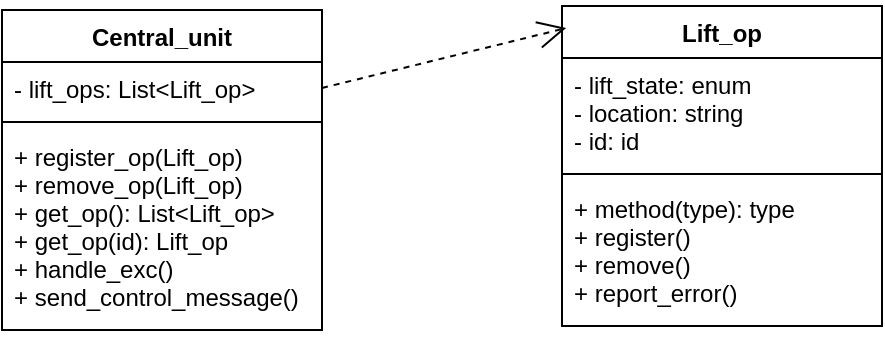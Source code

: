 <mxfile version="17.0.0" type="google"><diagram id="SGv3fYvf5XUlWke9V1GB" name="Page-1"><mxGraphModel grid="1" gridSize="10" guides="1" tooltips="1" connect="1" arrows="1" page="1" fold="1" pageScale="1" pageWidth="850" pageHeight="1100" math="0" shadow="0"><root><mxCell id="0"/><mxCell id="1" parent="0"/><mxCell id="se7X9HpnGhIdhPOrTDo3-1" value="Central_unit" style="swimlane;fontStyle=1;align=center;verticalAlign=top;childLayout=stackLayout;horizontal=1;startSize=26;horizontalStack=0;resizeParent=1;resizeParentMax=0;resizeLast=0;collapsible=1;marginBottom=0;" parent="1" vertex="1"><mxGeometry x="180" y="120" width="160" height="160" as="geometry"/></mxCell><mxCell id="se7X9HpnGhIdhPOrTDo3-2" value="- lift_ops: List&lt;Lift_op&gt;" style="text;strokeColor=none;fillColor=none;align=left;verticalAlign=top;spacingLeft=4;spacingRight=4;overflow=hidden;rotatable=0;points=[[0,0.5],[1,0.5]];portConstraint=eastwest;" parent="se7X9HpnGhIdhPOrTDo3-1" vertex="1"><mxGeometry y="26" width="160" height="26" as="geometry"/></mxCell><mxCell id="se7X9HpnGhIdhPOrTDo3-3" value="" style="line;strokeWidth=1;fillColor=none;align=left;verticalAlign=middle;spacingTop=-1;spacingLeft=3;spacingRight=3;rotatable=0;labelPosition=right;points=[];portConstraint=eastwest;" parent="se7X9HpnGhIdhPOrTDo3-1" vertex="1"><mxGeometry y="52" width="160" height="8" as="geometry"/></mxCell><mxCell id="se7X9HpnGhIdhPOrTDo3-4" value="+ register_op(Lift_op)&#xA;+ remove_op(Lift_op)&#xA;+ get_op(): List&lt;Lift_op&gt;&#xA;+ get_op(id): Lift_op&#xA;+ handle_exc()&#xA;+ send_control_message()" style="text;strokeColor=none;fillColor=none;align=left;verticalAlign=top;spacingLeft=4;spacingRight=4;overflow=hidden;rotatable=0;points=[[0,0.5],[1,0.5]];portConstraint=eastwest;" parent="se7X9HpnGhIdhPOrTDo3-1" vertex="1"><mxGeometry y="60" width="160" height="100" as="geometry"/></mxCell><mxCell id="se7X9HpnGhIdhPOrTDo3-5" value="Lift_op" style="swimlane;fontStyle=1;align=center;verticalAlign=top;childLayout=stackLayout;horizontal=1;startSize=26;horizontalStack=0;resizeParent=1;resizeParentMax=0;resizeLast=0;collapsible=1;marginBottom=0;" parent="1" vertex="1"><mxGeometry x="460" y="118" width="160" height="160" as="geometry"/></mxCell><mxCell id="se7X9HpnGhIdhPOrTDo3-6" value="- lift_state: enum&#xA;- location: string&#xA;- id: id" style="text;strokeColor=none;fillColor=none;align=left;verticalAlign=top;spacingLeft=4;spacingRight=4;overflow=hidden;rotatable=0;points=[[0,0.5],[1,0.5]];portConstraint=eastwest;" parent="se7X9HpnGhIdhPOrTDo3-5" vertex="1"><mxGeometry y="26" width="160" height="54" as="geometry"/></mxCell><mxCell id="se7X9HpnGhIdhPOrTDo3-7" value="" style="line;strokeWidth=1;fillColor=none;align=left;verticalAlign=middle;spacingTop=-1;spacingLeft=3;spacingRight=3;rotatable=0;labelPosition=right;points=[];portConstraint=eastwest;" parent="se7X9HpnGhIdhPOrTDo3-5" vertex="1"><mxGeometry y="80" width="160" height="8" as="geometry"/></mxCell><mxCell id="se7X9HpnGhIdhPOrTDo3-8" value="+ method(type): type&#xA;+ register()&#xA;+ remove()&#xA;+ report_error()&#xA;" style="text;strokeColor=none;fillColor=none;align=left;verticalAlign=top;spacingLeft=4;spacingRight=4;overflow=hidden;rotatable=0;points=[[0,0.5],[1,0.5]];portConstraint=eastwest;" parent="se7X9HpnGhIdhPOrTDo3-5" vertex="1"><mxGeometry y="88" width="160" height="72" as="geometry"/></mxCell><mxCell id="BGZvju6QV6Ea5T_I3eqb-1" value="" style="endArrow=open;endSize=12;dashed=1;html=1;rounded=0;exitX=1;exitY=0.5;exitDx=0;exitDy=0;entryX=0.013;entryY=0.069;entryDx=0;entryDy=0;entryPerimeter=0;" parent="1" source="se7X9HpnGhIdhPOrTDo3-2" target="se7X9HpnGhIdhPOrTDo3-5" edge="1"><mxGeometry width="160" relative="1" as="geometry"><mxPoint x="320" y="490" as="sourcePoint"/><mxPoint x="480" y="490" as="targetPoint"/></mxGeometry></mxCell></root></mxGraphModel></diagram></mxfile>
